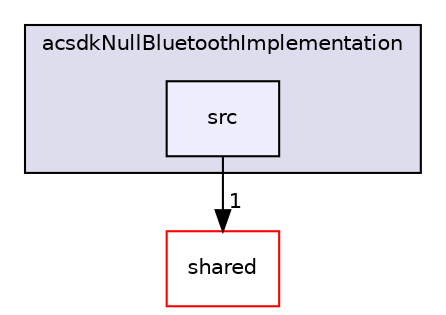 digraph "/workplace/avs-device-sdk/applications/acsdkNullBluetoothImplementation/src" {
  compound=true
  node [ fontsize="10", fontname="Helvetica"];
  edge [ labelfontsize="10", labelfontname="Helvetica"];
  subgraph clusterdir_e02d16e41de87394e4c037287f420699 {
    graph [ bgcolor="#ddddee", pencolor="black", label="acsdkNullBluetoothImplementation" fontname="Helvetica", fontsize="10", URL="dir_e02d16e41de87394e4c037287f420699.html"]
  dir_46218b021a1715cdcd973f117c2f1806 [shape=box, label="src", style="filled", fillcolor="#eeeeff", pencolor="black", URL="dir_46218b021a1715cdcd973f117c2f1806.html"];
  }
  dir_9982052f7ce695d12571567315b2fafa [shape=box label="shared" fillcolor="white" style="filled" color="red" URL="dir_9982052f7ce695d12571567315b2fafa.html"];
  dir_46218b021a1715cdcd973f117c2f1806->dir_9982052f7ce695d12571567315b2fafa [headlabel="1", labeldistance=1.5 headhref="dir_000057_000598.html"];
}
